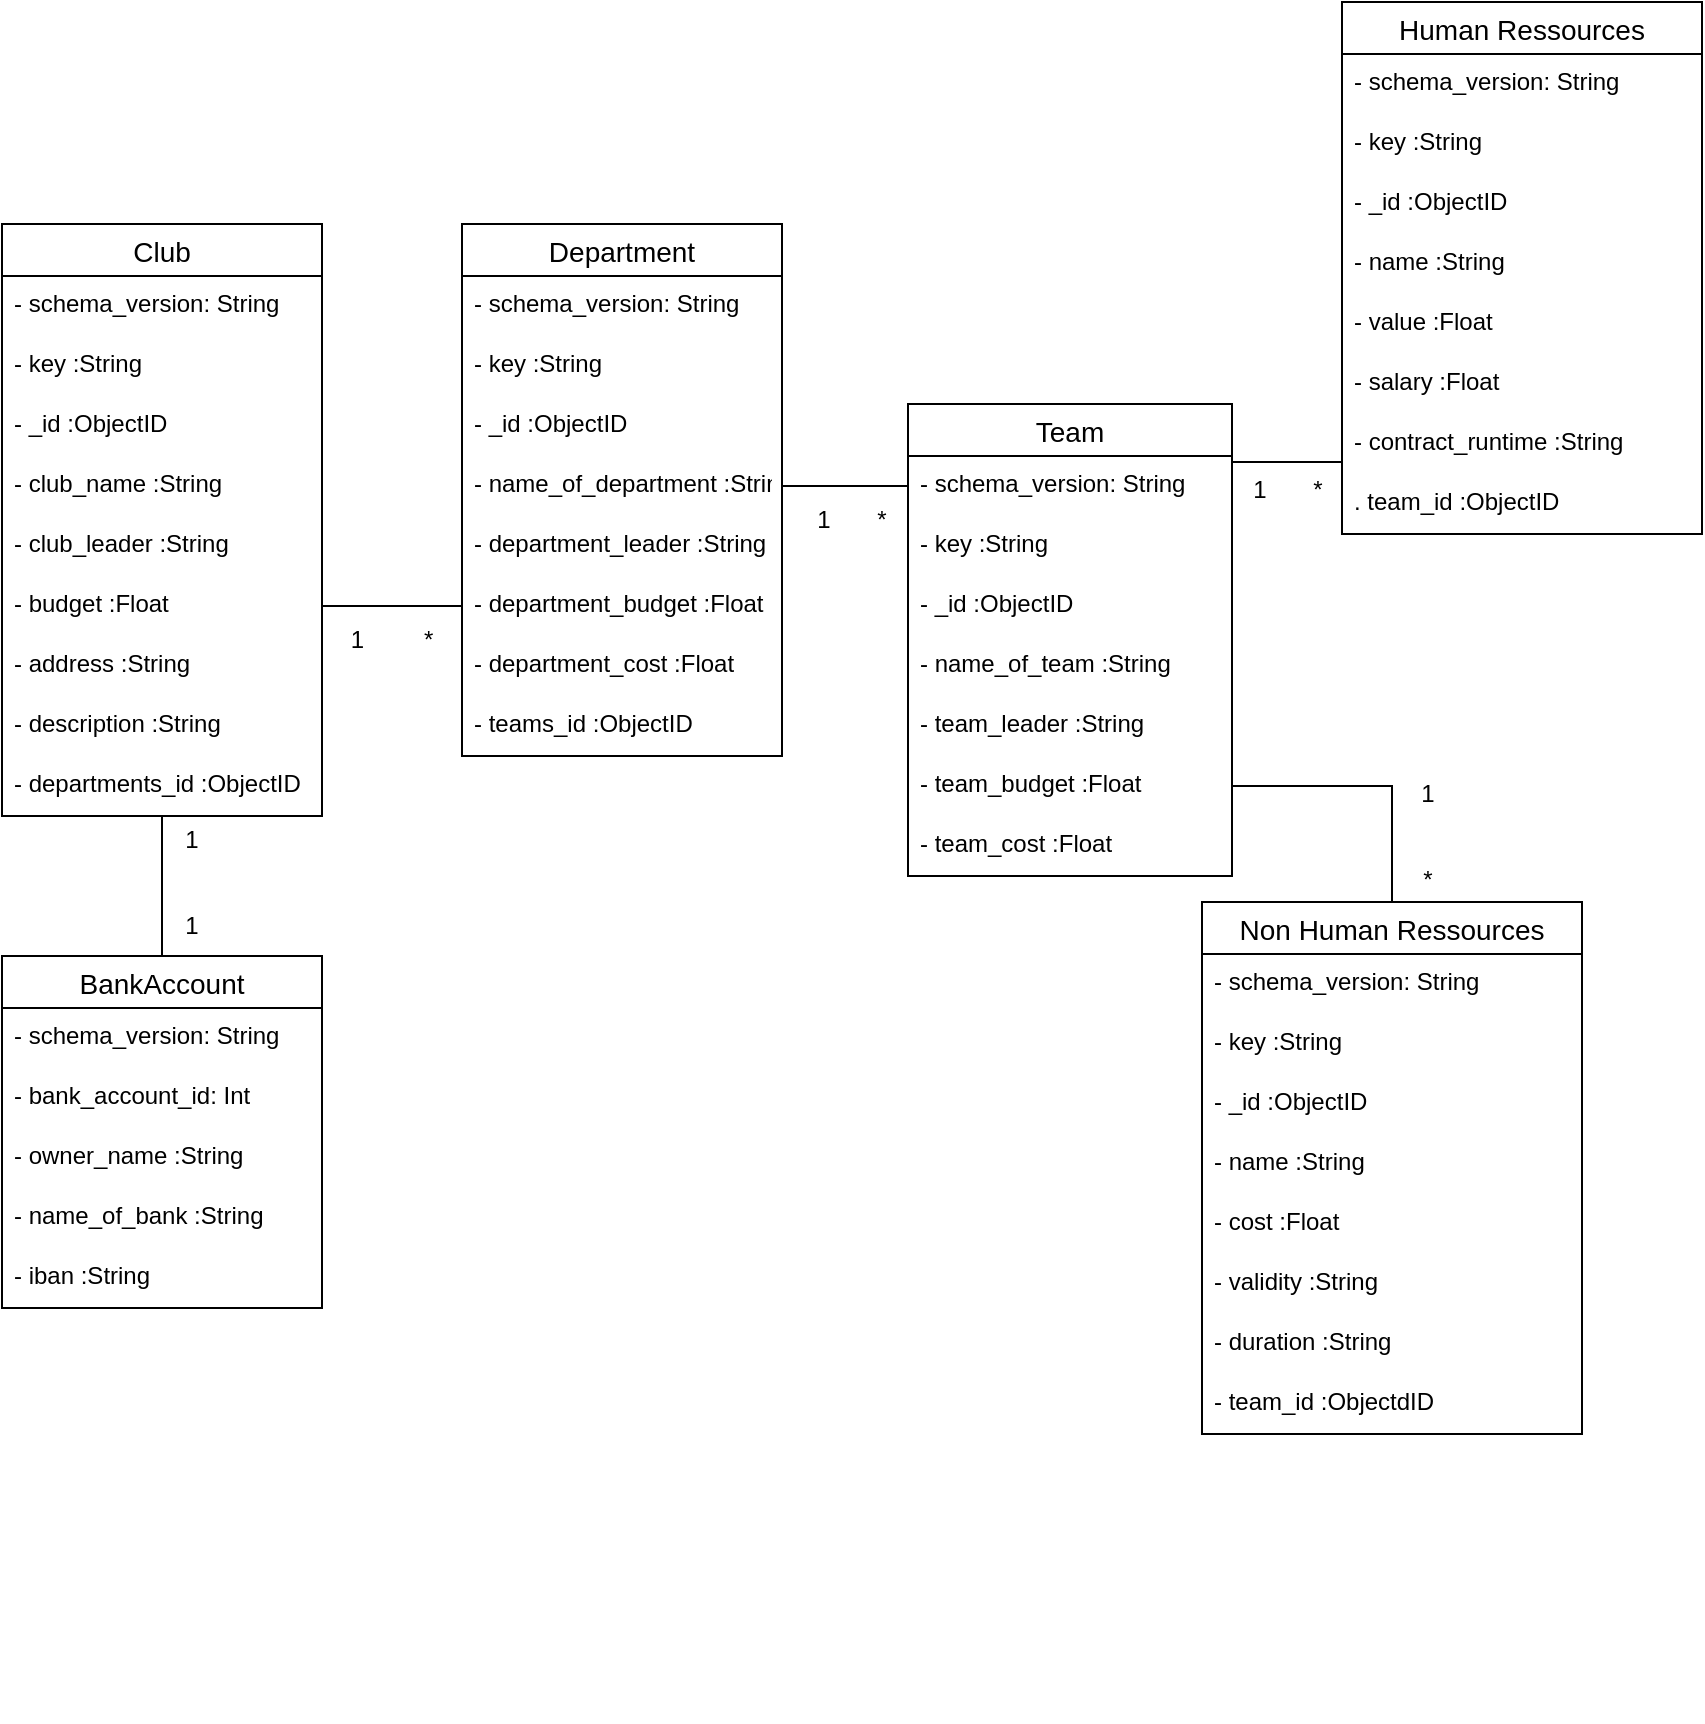 <mxfile version="14.7.4" type="embed"><diagram id="eWgVhd_gzd1cVDStw0Og" name="Page-1"><mxGraphModel dx="1000" dy="853" grid="1" gridSize="10" guides="1" tooltips="1" connect="1" arrows="1" fold="1" page="1" pageScale="1" pageWidth="850" pageHeight="1100" math="0" shadow="0"><root><mxCell id="0"/><mxCell id="1" parent="0"/><mxCell id="16" value="Department" style="swimlane;fontStyle=0;childLayout=stackLayout;horizontal=1;startSize=26;horizontalStack=0;resizeParent=1;resizeParentMax=0;resizeLast=0;collapsible=1;marginBottom=0;align=center;fontSize=14;" parent="1" vertex="1"><mxGeometry x="230" y="111" width="160" height="266" as="geometry"/></mxCell><mxCell id="99" value="- schema_version: String" style="text;strokeColor=none;fillColor=none;spacingLeft=4;spacingRight=4;overflow=hidden;rotatable=0;points=[[0,0.5],[1,0.5]];portConstraint=eastwest;fontSize=12;" vertex="1" parent="16"><mxGeometry y="26" width="160" height="30" as="geometry"/></mxCell><mxCell id="104" value="- key :String" style="text;strokeColor=none;fillColor=none;spacingLeft=4;spacingRight=4;overflow=hidden;rotatable=0;points=[[0,0.5],[1,0.5]];portConstraint=eastwest;fontSize=12;" vertex="1" parent="16"><mxGeometry y="56" width="160" height="30" as="geometry"/></mxCell><mxCell id="101" value="- _id :ObjectID" style="text;strokeColor=none;fillColor=none;spacingLeft=4;spacingRight=4;overflow=hidden;rotatable=0;points=[[0,0.5],[1,0.5]];portConstraint=eastwest;fontSize=12;" vertex="1" parent="16"><mxGeometry y="86" width="160" height="30" as="geometry"/></mxCell><mxCell id="17" value="- name_of_department :String" style="text;strokeColor=none;fillColor=none;spacingLeft=4;spacingRight=4;overflow=hidden;rotatable=0;points=[[0,0.5],[1,0.5]];portConstraint=eastwest;fontSize=12;" parent="16" vertex="1"><mxGeometry y="116" width="160" height="30" as="geometry"/></mxCell><mxCell id="18" value="- department_leader :String" style="text;strokeColor=none;fillColor=none;spacingLeft=4;spacingRight=4;overflow=hidden;rotatable=0;points=[[0,0.5],[1,0.5]];portConstraint=eastwest;fontSize=12;" parent="16" vertex="1"><mxGeometry y="146" width="160" height="30" as="geometry"/></mxCell><mxCell id="19" value="- department_budget :Float" style="text;strokeColor=none;fillColor=none;spacingLeft=4;spacingRight=4;overflow=hidden;rotatable=0;points=[[0,0.5],[1,0.5]];portConstraint=eastwest;fontSize=12;" parent="16" vertex="1"><mxGeometry y="176" width="160" height="30" as="geometry"/></mxCell><mxCell id="106" value="- department_cost :Float" style="text;strokeColor=none;fillColor=none;spacingLeft=4;spacingRight=4;overflow=hidden;rotatable=0;points=[[0,0.5],[1,0.5]];portConstraint=eastwest;fontSize=12;" vertex="1" parent="16"><mxGeometry y="206" width="160" height="30" as="geometry"/></mxCell><mxCell id="102" value="- teams_id :ObjectID" style="text;strokeColor=none;fillColor=none;spacingLeft=4;spacingRight=4;overflow=hidden;rotatable=0;points=[[0,0.5],[1,0.5]];portConstraint=eastwest;fontSize=12;" vertex="1" parent="16"><mxGeometry y="236" width="160" height="30" as="geometry"/></mxCell><mxCell id="21" value="Team" style="swimlane;fontStyle=0;childLayout=stackLayout;horizontal=1;startSize=26;horizontalStack=0;resizeParent=1;resizeParentMax=0;resizeLast=0;collapsible=1;marginBottom=0;align=center;fontSize=14;" parent="1" vertex="1"><mxGeometry x="453" y="201" width="162" height="236" as="geometry"/></mxCell><mxCell id="103" value="- schema_version: String" style="text;strokeColor=none;fillColor=none;spacingLeft=4;spacingRight=4;overflow=hidden;rotatable=0;points=[[0,0.5],[1,0.5]];portConstraint=eastwest;fontSize=12;" vertex="1" parent="21"><mxGeometry y="26" width="162" height="30" as="geometry"/></mxCell><mxCell id="105" value="- key :String" style="text;strokeColor=none;fillColor=none;spacingLeft=4;spacingRight=4;overflow=hidden;rotatable=0;points=[[0,0.5],[1,0.5]];portConstraint=eastwest;fontSize=12;" vertex="1" parent="21"><mxGeometry y="56" width="162" height="30" as="geometry"/></mxCell><mxCell id="107" value="- _id :ObjectID" style="text;strokeColor=none;fillColor=none;spacingLeft=4;spacingRight=4;overflow=hidden;rotatable=0;points=[[0,0.5],[1,0.5]];portConstraint=eastwest;fontSize=12;" vertex="1" parent="21"><mxGeometry y="86" width="162" height="30" as="geometry"/></mxCell><mxCell id="22" value="- name_of_team :String" style="text;strokeColor=none;fillColor=none;spacingLeft=4;spacingRight=4;overflow=hidden;rotatable=0;points=[[0,0.5],[1,0.5]];portConstraint=eastwest;fontSize=12;" parent="21" vertex="1"><mxGeometry y="116" width="162" height="30" as="geometry"/></mxCell><mxCell id="23" value="- team_leader :String" style="text;strokeColor=none;fillColor=none;spacingLeft=4;spacingRight=4;overflow=hidden;rotatable=0;points=[[0,0.5],[1,0.5]];portConstraint=eastwest;fontSize=12;" parent="21" vertex="1"><mxGeometry y="146" width="162" height="30" as="geometry"/></mxCell><mxCell id="24" value="- team_budget :Float" style="text;strokeColor=none;fillColor=none;spacingLeft=4;spacingRight=4;overflow=hidden;rotatable=0;points=[[0,0.5],[1,0.5]];portConstraint=eastwest;fontSize=12;" parent="21" vertex="1"><mxGeometry y="176" width="162" height="30" as="geometry"/></mxCell><mxCell id="108" value="- team_cost :Float" style="text;strokeColor=none;fillColor=none;spacingLeft=4;spacingRight=4;overflow=hidden;rotatable=0;points=[[0,0.5],[1,0.5]];portConstraint=eastwest;fontSize=12;" vertex="1" parent="21"><mxGeometry y="206" width="162" height="30" as="geometry"/></mxCell><mxCell id="82" style="edgeStyle=orthogonalEdgeStyle;rounded=0;orthogonalLoop=1;jettySize=auto;html=1;endArrow=none;endFill=0;" parent="1" source="26" target="75" edge="1"><mxGeometry relative="1" as="geometry"><mxPoint x="80" y="430" as="targetPoint"/><Array as="points"/></mxGeometry></mxCell><mxCell id="26" value="BankAccount" style="swimlane;fontStyle=0;childLayout=stackLayout;horizontal=1;startSize=26;horizontalStack=0;resizeParent=1;resizeParentMax=0;resizeLast=0;collapsible=1;marginBottom=0;align=center;fontSize=14;" parent="1" vertex="1"><mxGeometry y="477" width="160" height="176" as="geometry"/></mxCell><mxCell id="93" value="- schema_version: String" style="text;strokeColor=none;fillColor=none;spacingLeft=4;spacingRight=4;overflow=hidden;rotatable=0;points=[[0,0.5],[1,0.5]];portConstraint=eastwest;fontSize=12;" vertex="1" parent="26"><mxGeometry y="26" width="160" height="30" as="geometry"/></mxCell><mxCell id="94" value="- bank_account_id: Int" style="text;strokeColor=none;fillColor=none;spacingLeft=4;spacingRight=4;overflow=hidden;rotatable=0;points=[[0,0.5],[1,0.5]];portConstraint=eastwest;fontSize=12;" vertex="1" parent="26"><mxGeometry y="56" width="160" height="30" as="geometry"/></mxCell><mxCell id="28" value="- owner_name :String" style="text;strokeColor=none;fillColor=none;spacingLeft=4;spacingRight=4;overflow=hidden;rotatable=0;points=[[0,0.5],[1,0.5]];portConstraint=eastwest;fontSize=12;" parent="26" vertex="1"><mxGeometry y="86" width="160" height="30" as="geometry"/></mxCell><mxCell id="29" value="- name_of_bank :String" style="text;strokeColor=none;fillColor=none;spacingLeft=4;spacingRight=4;overflow=hidden;rotatable=0;points=[[0,0.5],[1,0.5]];portConstraint=eastwest;fontSize=12;" parent="26" vertex="1"><mxGeometry y="116" width="160" height="30" as="geometry"/></mxCell><mxCell id="27" value="- iban :String" style="text;strokeColor=none;fillColor=none;spacingLeft=4;spacingRight=4;overflow=hidden;rotatable=0;points=[[0,0.5],[1,0.5]];portConstraint=eastwest;fontSize=12;" parent="26" vertex="1"><mxGeometry y="146" width="160" height="30" as="geometry"/></mxCell><mxCell id="58" style="edgeStyle=orthogonalEdgeStyle;rounded=0;orthogonalLoop=1;jettySize=auto;html=1;entryX=1;entryY=0.5;entryDx=0;entryDy=0;endArrow=none;endFill=0;" parent="1" source="30" target="23" edge="1"><mxGeometry relative="1" as="geometry"><Array as="points"><mxPoint x="760" y="230"/><mxPoint x="630" y="230"/></Array><mxPoint x="760.36" y="210.18" as="sourcePoint"/></mxGeometry></mxCell><mxCell id="30" value="Human Ressources" style="swimlane;fontStyle=0;childLayout=stackLayout;horizontal=1;startSize=26;horizontalStack=0;resizeParent=1;resizeParentMax=0;resizeLast=0;collapsible=1;marginBottom=0;align=center;fontSize=14;" parent="1" vertex="1"><mxGeometry x="670" width="180" height="266" as="geometry"/></mxCell><mxCell id="109" value="- schema_version: String" style="text;strokeColor=none;fillColor=none;spacingLeft=4;spacingRight=4;overflow=hidden;rotatable=0;points=[[0,0.5],[1,0.5]];portConstraint=eastwest;fontSize=12;" vertex="1" parent="30"><mxGeometry y="26" width="180" height="30" as="geometry"/></mxCell><mxCell id="110" value="- key :String" style="text;strokeColor=none;fillColor=none;spacingLeft=4;spacingRight=4;overflow=hidden;rotatable=0;points=[[0,0.5],[1,0.5]];portConstraint=eastwest;fontSize=12;" vertex="1" parent="30"><mxGeometry y="56" width="180" height="30" as="geometry"/></mxCell><mxCell id="111" value="- _id :ObjectID" style="text;strokeColor=none;fillColor=none;spacingLeft=4;spacingRight=4;overflow=hidden;rotatable=0;points=[[0,0.5],[1,0.5]];portConstraint=eastwest;fontSize=12;" vertex="1" parent="30"><mxGeometry y="86" width="180" height="30" as="geometry"/></mxCell><mxCell id="31" value="- name :String" style="text;strokeColor=none;fillColor=none;spacingLeft=4;spacingRight=4;overflow=hidden;rotatable=0;points=[[0,0.5],[1,0.5]];portConstraint=eastwest;fontSize=12;" parent="30" vertex="1"><mxGeometry y="116" width="180" height="30" as="geometry"/></mxCell><mxCell id="32" value="- value :Float" style="text;strokeColor=none;fillColor=none;spacingLeft=4;spacingRight=4;overflow=hidden;rotatable=0;points=[[0,0.5],[1,0.5]];portConstraint=eastwest;fontSize=12;" parent="30" vertex="1"><mxGeometry y="146" width="180" height="30" as="geometry"/></mxCell><mxCell id="33" value="- salary :Float" style="text;strokeColor=none;fillColor=none;spacingLeft=4;spacingRight=4;overflow=hidden;rotatable=0;points=[[0,0.5],[1,0.5]];portConstraint=eastwest;fontSize=12;" parent="30" vertex="1"><mxGeometry y="176" width="180" height="30" as="geometry"/></mxCell><mxCell id="49" value="- contract_runtime :String" style="text;strokeColor=none;fillColor=none;spacingLeft=4;spacingRight=4;overflow=hidden;rotatable=0;points=[[0,0.5],[1,0.5]];portConstraint=eastwest;fontSize=12;" parent="30" vertex="1"><mxGeometry y="206" width="180" height="30" as="geometry"/></mxCell><mxCell id="112" value=". team_id :ObjectID" style="text;strokeColor=none;fillColor=none;spacingLeft=4;spacingRight=4;overflow=hidden;rotatable=0;points=[[0,0.5],[1,0.5]];portConstraint=eastwest;fontSize=12;" vertex="1" parent="30"><mxGeometry y="236" width="180" height="30" as="geometry"/></mxCell><mxCell id="60" style="edgeStyle=orthogonalEdgeStyle;rounded=0;orthogonalLoop=1;jettySize=auto;html=1;entryX=1;entryY=0.5;entryDx=0;entryDy=0;endArrow=none;endFill=0;" parent="1" source="34" target="24" edge="1"><mxGeometry relative="1" as="geometry"/></mxCell><mxCell id="34" value="Non Human Ressources" style="swimlane;fontStyle=0;childLayout=stackLayout;horizontal=1;startSize=26;horizontalStack=0;resizeParent=1;resizeParentMax=0;resizeLast=0;collapsible=1;marginBottom=0;align=center;fontSize=14;" parent="1" vertex="1"><mxGeometry x="600" y="450" width="190" height="266" as="geometry"/></mxCell><mxCell id="113" value="- schema_version: String" style="text;strokeColor=none;fillColor=none;spacingLeft=4;spacingRight=4;overflow=hidden;rotatable=0;points=[[0,0.5],[1,0.5]];portConstraint=eastwest;fontSize=12;" vertex="1" parent="34"><mxGeometry y="26" width="190" height="30" as="geometry"/></mxCell><mxCell id="114" value="- key :String" style="text;strokeColor=none;fillColor=none;spacingLeft=4;spacingRight=4;overflow=hidden;rotatable=0;points=[[0,0.5],[1,0.5]];portConstraint=eastwest;fontSize=12;" vertex="1" parent="34"><mxGeometry y="56" width="190" height="30" as="geometry"/></mxCell><mxCell id="115" value="- _id :ObjectID" style="text;strokeColor=none;fillColor=none;spacingLeft=4;spacingRight=4;overflow=hidden;rotatable=0;points=[[0,0.5],[1,0.5]];portConstraint=eastwest;fontSize=12;" vertex="1" parent="34"><mxGeometry y="86" width="190" height="30" as="geometry"/></mxCell><mxCell id="35" value="- name :String" style="text;strokeColor=none;fillColor=none;spacingLeft=4;spacingRight=4;overflow=hidden;rotatable=0;points=[[0,0.5],[1,0.5]];portConstraint=eastwest;fontSize=12;" parent="34" vertex="1"><mxGeometry y="116" width="190" height="30" as="geometry"/></mxCell><mxCell id="36" value="- cost :Float" style="text;strokeColor=none;fillColor=none;spacingLeft=4;spacingRight=4;overflow=hidden;rotatable=0;points=[[0,0.5],[1,0.5]];portConstraint=eastwest;fontSize=12;" parent="34" vertex="1"><mxGeometry y="146" width="190" height="30" as="geometry"/></mxCell><mxCell id="37" value="- validity :String" style="text;strokeColor=none;fillColor=none;spacingLeft=4;spacingRight=4;overflow=hidden;rotatable=0;points=[[0,0.5],[1,0.5]];portConstraint=eastwest;fontSize=12;" parent="34" vertex="1"><mxGeometry y="176" width="190" height="30" as="geometry"/></mxCell><mxCell id="85" value="- duration :String" style="text;strokeColor=none;fillColor=none;spacingLeft=4;spacingRight=4;overflow=hidden;rotatable=0;points=[[0,0.5],[1,0.5]];portConstraint=eastwest;fontSize=12;" parent="34" vertex="1"><mxGeometry y="206" width="190" height="30" as="geometry"/></mxCell><mxCell id="116" value="- team_id :ObjectdID" style="text;strokeColor=none;fillColor=none;spacingLeft=4;spacingRight=4;overflow=hidden;rotatable=0;points=[[0,0.5],[1,0.5]];portConstraint=eastwest;fontSize=12;" vertex="1" parent="34"><mxGeometry y="236" width="190" height="30" as="geometry"/></mxCell><mxCell id="53" value="1&amp;nbsp; &amp;nbsp; &amp;nbsp; &amp;nbsp; &amp;nbsp;*" style="text;html=1;strokeColor=none;fillColor=none;align=center;verticalAlign=middle;whiteSpace=wrap;rounded=0;" parent="1" vertex="1"><mxGeometry x="160" y="309" width="70" height="20" as="geometry"/></mxCell><mxCell id="54" value="1&amp;nbsp; &amp;nbsp; &amp;nbsp; &amp;nbsp;*" style="text;html=1;strokeColor=none;fillColor=none;align=center;verticalAlign=middle;whiteSpace=wrap;rounded=0;" parent="1" vertex="1"><mxGeometry x="390" y="249" width="70" height="20" as="geometry"/></mxCell><mxCell id="59" value="1&amp;nbsp; &amp;nbsp; &amp;nbsp; &amp;nbsp;*" style="text;html=1;strokeColor=none;fillColor=none;align=center;verticalAlign=middle;whiteSpace=wrap;rounded=0;" parent="1" vertex="1"><mxGeometry x="608" y="234" width="70" height="20" as="geometry"/></mxCell><mxCell id="61" value="1&lt;br&gt;&lt;br&gt;&lt;br&gt;*" style="text;html=1;strokeColor=none;fillColor=none;align=center;verticalAlign=middle;whiteSpace=wrap;rounded=0;" parent="1" vertex="1"><mxGeometry x="678" y="407" width="70" height="20" as="geometry"/></mxCell><mxCell id="75" value="Club" style="swimlane;fontStyle=0;childLayout=stackLayout;horizontal=1;startSize=26;horizontalStack=0;resizeParent=1;resizeParentMax=0;resizeLast=0;collapsible=1;marginBottom=0;align=center;fontSize=14;" parent="1" vertex="1"><mxGeometry y="111" width="160" height="296" as="geometry"/></mxCell><mxCell id="95" value="- schema_version: String" style="text;strokeColor=none;fillColor=none;spacingLeft=4;spacingRight=4;overflow=hidden;rotatable=0;points=[[0,0.5],[1,0.5]];portConstraint=eastwest;fontSize=12;" vertex="1" parent="75"><mxGeometry y="26" width="160" height="30" as="geometry"/></mxCell><mxCell id="96" value="- key :String" style="text;strokeColor=none;fillColor=none;spacingLeft=4;spacingRight=4;overflow=hidden;rotatable=0;points=[[0,0.5],[1,0.5]];portConstraint=eastwest;fontSize=12;" vertex="1" parent="75"><mxGeometry y="56" width="160" height="30" as="geometry"/></mxCell><mxCell id="98" value="- _id :ObjectID" style="text;strokeColor=none;fillColor=none;spacingLeft=4;spacingRight=4;overflow=hidden;rotatable=0;points=[[0,0.5],[1,0.5]];portConstraint=eastwest;fontSize=12;" vertex="1" parent="75"><mxGeometry y="86" width="160" height="30" as="geometry"/></mxCell><mxCell id="76" value="- club_name :String" style="text;strokeColor=none;fillColor=none;spacingLeft=4;spacingRight=4;overflow=hidden;rotatable=0;points=[[0,0.5],[1,0.5]];portConstraint=eastwest;fontSize=12;" parent="75" vertex="1"><mxGeometry y="116" width="160" height="30" as="geometry"/></mxCell><mxCell id="77" value="- club_leader :String" style="text;strokeColor=none;fillColor=none;spacingLeft=4;spacingRight=4;overflow=hidden;rotatable=0;points=[[0,0.5],[1,0.5]];portConstraint=eastwest;fontSize=12;" parent="75" vertex="1"><mxGeometry y="146" width="160" height="30" as="geometry"/></mxCell><mxCell id="78" value="- budget :Float" style="text;strokeColor=none;fillColor=none;spacingLeft=4;spacingRight=4;overflow=hidden;rotatable=0;points=[[0,0.5],[1,0.5]];portConstraint=eastwest;fontSize=12;" parent="75" vertex="1"><mxGeometry y="176" width="160" height="30" as="geometry"/></mxCell><mxCell id="79" value="- address :String" style="text;strokeColor=none;fillColor=none;spacingLeft=4;spacingRight=4;overflow=hidden;rotatable=0;points=[[0,0.5],[1,0.5]];portConstraint=eastwest;fontSize=12;" parent="75" vertex="1"><mxGeometry y="206" width="160" height="30" as="geometry"/></mxCell><mxCell id="80" value="- description :String" style="text;strokeColor=none;fillColor=none;spacingLeft=4;spacingRight=4;overflow=hidden;rotatable=0;points=[[0,0.5],[1,0.5]];portConstraint=eastwest;fontSize=12;" parent="75" vertex="1"><mxGeometry y="236" width="160" height="30" as="geometry"/></mxCell><mxCell id="97" value="- departments_id :ObjectID" style="text;strokeColor=none;fillColor=none;spacingLeft=4;spacingRight=4;overflow=hidden;rotatable=0;points=[[0,0.5],[1,0.5]];portConstraint=eastwest;fontSize=12;" vertex="1" parent="75"><mxGeometry y="266" width="160" height="30" as="geometry"/></mxCell><mxCell id="81" style="edgeStyle=orthogonalEdgeStyle;rounded=0;orthogonalLoop=1;jettySize=auto;html=1;endArrow=none;endFill=0;" parent="1" source="78" target="19" edge="1"><mxGeometry relative="1" as="geometry"/></mxCell><mxCell id="83" value="1&lt;br&gt;&lt;br&gt;&lt;br&gt;1" style="text;html=1;strokeColor=none;fillColor=none;align=center;verticalAlign=middle;whiteSpace=wrap;rounded=0;" parent="1" vertex="1"><mxGeometry x="60" y="430" width="70" height="20" as="geometry"/></mxCell><mxCell id="92" value="&amp;nbsp;" style="text;html=1;strokeColor=none;fillColor=none;align=center;verticalAlign=middle;whiteSpace=wrap;rounded=0;" parent="1" vertex="1"><mxGeometry x="700" y="840" width="40" height="20" as="geometry"/></mxCell><mxCell id="117" style="edgeStyle=orthogonalEdgeStyle;rounded=0;orthogonalLoop=1;jettySize=auto;html=1;endArrow=none;endFill=0;" edge="1" parent="1" source="17" target="103"><mxGeometry relative="1" as="geometry"/></mxCell></root></mxGraphModel></diagram></mxfile>